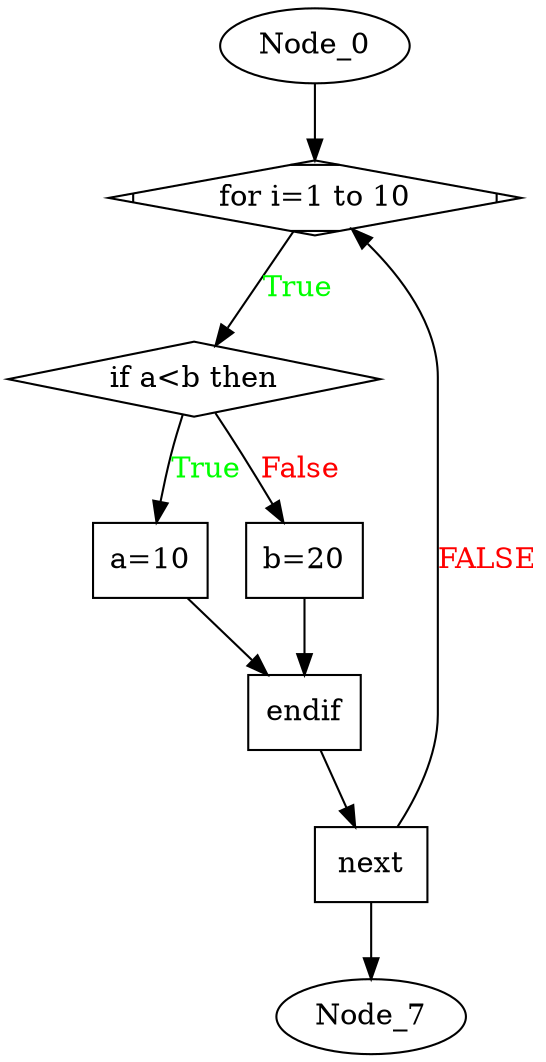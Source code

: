 digraph G{
Node_1 [ label ="for i=1 to 10",shape="Mdiamond"];
Node_2 [ label ="if a<b then",shape="diamond"];
Node_3 [ label ="a=10",shape="box"];
Node_4 [ label ="b=20",shape="box"];
Node_5 [ label ="endif",shape="box"];
Node_6 [ label ="next",shape="box"];
Node_1 -> Node_2 [label="True",fontcolor="GREEN"];
Node_0 -> Node_1;
Node_2 -> Node_3 [label="True",fontcolor="GREEN"];
Node_2 -> Node_4 [label="False",fontcolor="RED"];
Node_3 -> Node_5;
Node_4 -> Node_5;
Node_6 -> Node_1 [label="FALSE",fontcolor="RED"];
Node_6 -> Node_7;
Node_5 -> Node_6;
}
